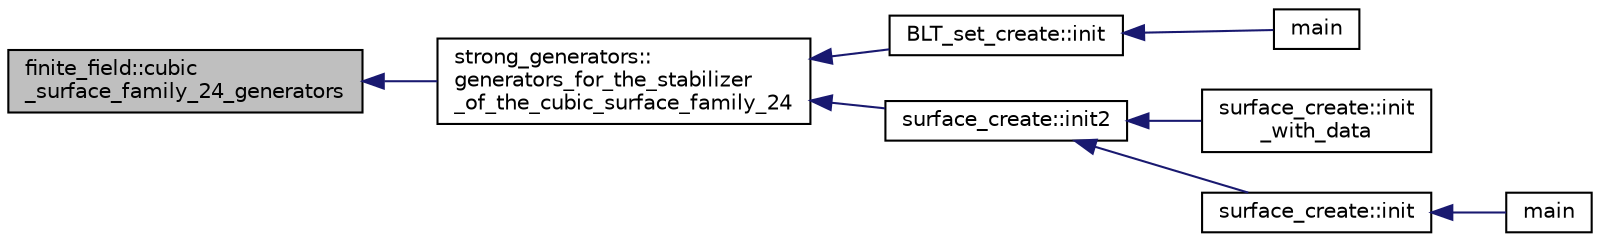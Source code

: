 digraph "finite_field::cubic_surface_family_24_generators"
{
  edge [fontname="Helvetica",fontsize="10",labelfontname="Helvetica",labelfontsize="10"];
  node [fontname="Helvetica",fontsize="10",shape=record];
  rankdir="LR";
  Node2551 [label="finite_field::cubic\l_surface_family_24_generators",height=0.2,width=0.4,color="black", fillcolor="grey75", style="filled", fontcolor="black"];
  Node2551 -> Node2552 [dir="back",color="midnightblue",fontsize="10",style="solid",fontname="Helvetica"];
  Node2552 [label="strong_generators::\lgenerators_for_the_stabilizer\l_of_the_cubic_surface_family_24",height=0.2,width=0.4,color="black", fillcolor="white", style="filled",URL="$dc/d09/classstrong__generators.html#a984cb3bd1b49e98dbcaa1bbe90bd3077"];
  Node2552 -> Node2553 [dir="back",color="midnightblue",fontsize="10",style="solid",fontname="Helvetica"];
  Node2553 [label="BLT_set_create::init",height=0.2,width=0.4,color="black", fillcolor="white", style="filled",URL="$d4/d40/class_b_l_t__set__create.html#af2b5df080b8358d8fcd7e41d187e8d0b"];
  Node2553 -> Node2554 [dir="back",color="midnightblue",fontsize="10",style="solid",fontname="Helvetica"];
  Node2554 [label="main",height=0.2,width=0.4,color="black", fillcolor="white", style="filled",URL="$d7/d1c/create___b_l_t__set__main_8_c.html#a217dbf8b442f20279ea00b898af96f52"];
  Node2552 -> Node2555 [dir="back",color="midnightblue",fontsize="10",style="solid",fontname="Helvetica"];
  Node2555 [label="surface_create::init2",height=0.2,width=0.4,color="black", fillcolor="white", style="filled",URL="$de/da4/classsurface__create.html#a0d600640f7dd62d5a6c36443effdab59"];
  Node2555 -> Node2556 [dir="back",color="midnightblue",fontsize="10",style="solid",fontname="Helvetica"];
  Node2556 [label="surface_create::init\l_with_data",height=0.2,width=0.4,color="black", fillcolor="white", style="filled",URL="$de/da4/classsurface__create.html#a9226f687139676532adb1aa971fbade2"];
  Node2555 -> Node2557 [dir="back",color="midnightblue",fontsize="10",style="solid",fontname="Helvetica"];
  Node2557 [label="surface_create::init",height=0.2,width=0.4,color="black", fillcolor="white", style="filled",URL="$de/da4/classsurface__create.html#ab0db5c12825f778e3caf8aa4da02eb06"];
  Node2557 -> Node2558 [dir="back",color="midnightblue",fontsize="10",style="solid",fontname="Helvetica"];
  Node2558 [label="main",height=0.2,width=0.4,color="black", fillcolor="white", style="filled",URL="$d2/dfa/create__surface__main_8_c.html#a217dbf8b442f20279ea00b898af96f52"];
}
